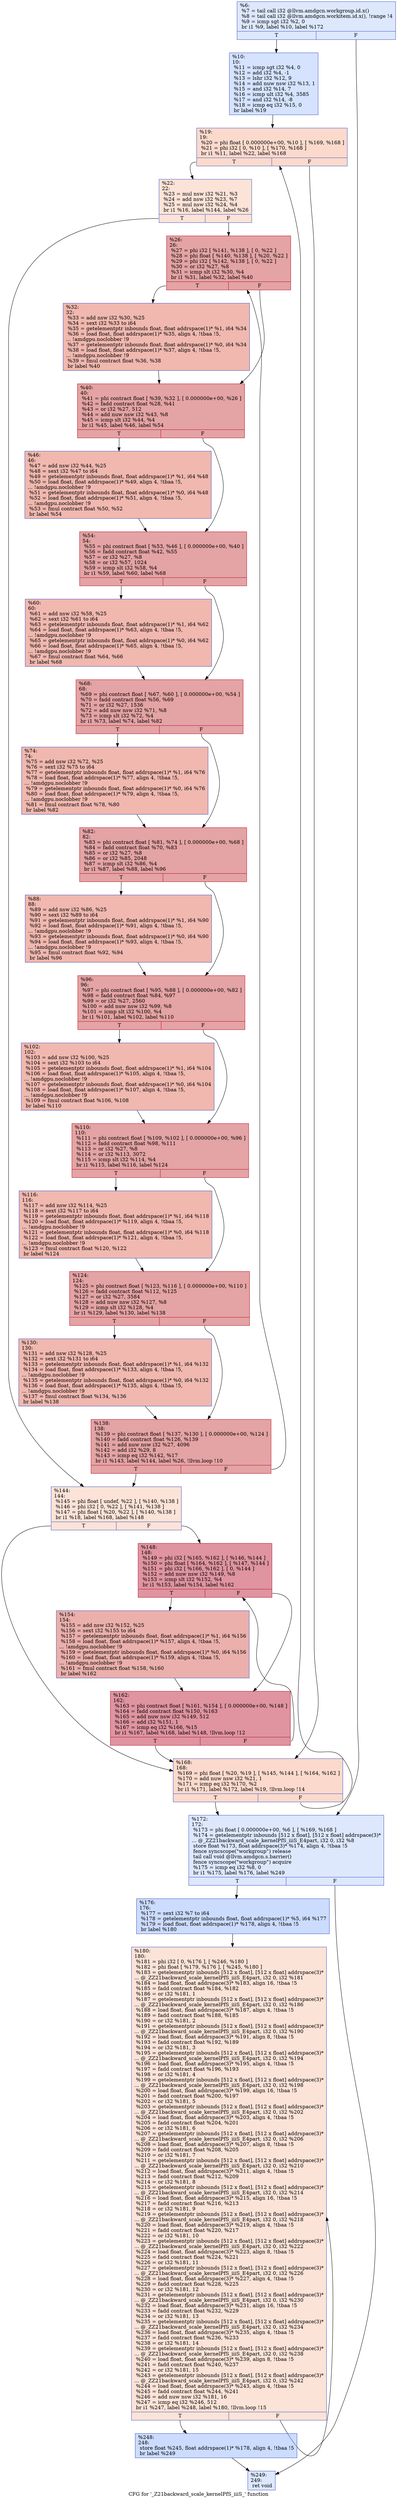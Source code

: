 digraph "CFG for '_Z21backward_scale_kernelPfS_iiiS_' function" {
	label="CFG for '_Z21backward_scale_kernelPfS_iiiS_' function";

	Node0x4a32fd0 [shape=record,color="#3d50c3ff", style=filled, fillcolor="#b2ccfb70",label="{%6:\l  %7 = tail call i32 @llvm.amdgcn.workgroup.id.x()\l  %8 = tail call i32 @llvm.amdgcn.workitem.id.x(), !range !4\l  %9 = icmp sgt i32 %2, 0\l  br i1 %9, label %10, label %172\l|{<s0>T|<s1>F}}"];
	Node0x4a32fd0:s0 -> Node0x4a32710;
	Node0x4a32fd0:s1 -> Node0x4a346f0;
	Node0x4a32710 [shape=record,color="#3d50c3ff", style=filled, fillcolor="#a1c0ff70",label="{%10:\l10:                                               \l  %11 = icmp sgt i32 %4, 0\l  %12 = add i32 %4, -1\l  %13 = lshr i32 %12, 9\l  %14 = add nuw nsw i32 %13, 1\l  %15 = and i32 %14, 7\l  %16 = icmp ult i32 %4, 3585\l  %17 = and i32 %14, -8\l  %18 = icmp eq i32 %15, 0\l  br label %19\l}"];
	Node0x4a32710 -> Node0x4a33fb0;
	Node0x4a33fb0 [shape=record,color="#3d50c3ff", style=filled, fillcolor="#f7ac8e70",label="{%19:\l19:                                               \l  %20 = phi float [ 0.000000e+00, %10 ], [ %169, %168 ]\l  %21 = phi i32 [ 0, %10 ], [ %170, %168 ]\l  br i1 %11, label %22, label %168\l|{<s0>T|<s1>F}}"];
	Node0x4a33fb0:s0 -> Node0x4a35c00;
	Node0x4a33fb0:s1 -> Node0x4a359a0;
	Node0x4a35c00 [shape=record,color="#3d50c3ff", style=filled, fillcolor="#f6bfa670",label="{%22:\l22:                                               \l  %23 = mul nsw i32 %21, %3\l  %24 = add nsw i32 %23, %7\l  %25 = mul nsw i32 %24, %4\l  br i1 %16, label %144, label %26\l|{<s0>T|<s1>F}}"];
	Node0x4a35c00:s0 -> Node0x4a35ef0;
	Node0x4a35c00:s1 -> Node0x4a35f40;
	Node0x4a35f40 [shape=record,color="#b70d28ff", style=filled, fillcolor="#c32e3170",label="{%26:\l26:                                               \l  %27 = phi i32 [ %141, %138 ], [ 0, %22 ]\l  %28 = phi float [ %140, %138 ], [ %20, %22 ]\l  %29 = phi i32 [ %142, %138 ], [ 0, %22 ]\l  %30 = or i32 %27, %8\l  %31 = icmp slt i32 %30, %4\l  br i1 %31, label %32, label %40\l|{<s0>T|<s1>F}}"];
	Node0x4a35f40:s0 -> Node0x4a36550;
	Node0x4a35f40:s1 -> Node0x4a365e0;
	Node0x4a36550 [shape=record,color="#3d50c3ff", style=filled, fillcolor="#dc5d4a70",label="{%32:\l32:                                               \l  %33 = add nsw i32 %30, %25\l  %34 = sext i32 %33 to i64\l  %35 = getelementptr inbounds float, float addrspace(1)* %1, i64 %34\l  %36 = load float, float addrspace(1)* %35, align 4, !tbaa !5,\l... !amdgpu.noclobber !9\l  %37 = getelementptr inbounds float, float addrspace(1)* %0, i64 %34\l  %38 = load float, float addrspace(1)* %37, align 4, !tbaa !5,\l... !amdgpu.noclobber !9\l  %39 = fmul contract float %36, %38\l  br label %40\l}"];
	Node0x4a36550 -> Node0x4a365e0;
	Node0x4a365e0 [shape=record,color="#b70d28ff", style=filled, fillcolor="#c32e3170",label="{%40:\l40:                                               \l  %41 = phi contract float [ %39, %32 ], [ 0.000000e+00, %26 ]\l  %42 = fadd contract float %28, %41\l  %43 = or i32 %27, 512\l  %44 = add nuw nsw i32 %43, %8\l  %45 = icmp slt i32 %44, %4\l  br i1 %45, label %46, label %54\l|{<s0>T|<s1>F}}"];
	Node0x4a365e0:s0 -> Node0x4a37e90;
	Node0x4a365e0:s1 -> Node0x4a37ee0;
	Node0x4a37e90 [shape=record,color="#3d50c3ff", style=filled, fillcolor="#dc5d4a70",label="{%46:\l46:                                               \l  %47 = add nsw i32 %44, %25\l  %48 = sext i32 %47 to i64\l  %49 = getelementptr inbounds float, float addrspace(1)* %1, i64 %48\l  %50 = load float, float addrspace(1)* %49, align 4, !tbaa !5,\l... !amdgpu.noclobber !9\l  %51 = getelementptr inbounds float, float addrspace(1)* %0, i64 %48\l  %52 = load float, float addrspace(1)* %51, align 4, !tbaa !5,\l... !amdgpu.noclobber !9\l  %53 = fmul contract float %50, %52\l  br label %54\l}"];
	Node0x4a37e90 -> Node0x4a37ee0;
	Node0x4a37ee0 [shape=record,color="#b70d28ff", style=filled, fillcolor="#c32e3170",label="{%54:\l54:                                               \l  %55 = phi contract float [ %53, %46 ], [ 0.000000e+00, %40 ]\l  %56 = fadd contract float %42, %55\l  %57 = or i32 %27, %8\l  %58 = or i32 %57, 1024\l  %59 = icmp slt i32 %58, %4\l  br i1 %59, label %60, label %68\l|{<s0>T|<s1>F}}"];
	Node0x4a37ee0:s0 -> Node0x4a387a0;
	Node0x4a37ee0:s1 -> Node0x4a387f0;
	Node0x4a387a0 [shape=record,color="#3d50c3ff", style=filled, fillcolor="#dc5d4a70",label="{%60:\l60:                                               \l  %61 = add nsw i32 %58, %25\l  %62 = sext i32 %61 to i64\l  %63 = getelementptr inbounds float, float addrspace(1)* %1, i64 %62\l  %64 = load float, float addrspace(1)* %63, align 4, !tbaa !5,\l... !amdgpu.noclobber !9\l  %65 = getelementptr inbounds float, float addrspace(1)* %0, i64 %62\l  %66 = load float, float addrspace(1)* %65, align 4, !tbaa !5,\l... !amdgpu.noclobber !9\l  %67 = fmul contract float %64, %66\l  br label %68\l}"];
	Node0x4a387a0 -> Node0x4a387f0;
	Node0x4a387f0 [shape=record,color="#b70d28ff", style=filled, fillcolor="#c32e3170",label="{%68:\l68:                                               \l  %69 = phi contract float [ %67, %60 ], [ 0.000000e+00, %54 ]\l  %70 = fadd contract float %56, %69\l  %71 = or i32 %27, 1536\l  %72 = add nuw nsw i32 %71, %8\l  %73 = icmp slt i32 %72, %4\l  br i1 %73, label %74, label %82\l|{<s0>T|<s1>F}}"];
	Node0x4a387f0:s0 -> Node0x4a392b0;
	Node0x4a387f0:s1 -> Node0x4a39300;
	Node0x4a392b0 [shape=record,color="#3d50c3ff", style=filled, fillcolor="#dc5d4a70",label="{%74:\l74:                                               \l  %75 = add nsw i32 %72, %25\l  %76 = sext i32 %75 to i64\l  %77 = getelementptr inbounds float, float addrspace(1)* %1, i64 %76\l  %78 = load float, float addrspace(1)* %77, align 4, !tbaa !5,\l... !amdgpu.noclobber !9\l  %79 = getelementptr inbounds float, float addrspace(1)* %0, i64 %76\l  %80 = load float, float addrspace(1)* %79, align 4, !tbaa !5,\l... !amdgpu.noclobber !9\l  %81 = fmul contract float %78, %80\l  br label %82\l}"];
	Node0x4a392b0 -> Node0x4a39300;
	Node0x4a39300 [shape=record,color="#b70d28ff", style=filled, fillcolor="#c32e3170",label="{%82:\l82:                                               \l  %83 = phi contract float [ %81, %74 ], [ 0.000000e+00, %68 ]\l  %84 = fadd contract float %70, %83\l  %85 = or i32 %27, %8\l  %86 = or i32 %85, 2048\l  %87 = icmp slt i32 %86, %4\l  br i1 %87, label %88, label %96\l|{<s0>T|<s1>F}}"];
	Node0x4a39300:s0 -> Node0x4a39bc0;
	Node0x4a39300:s1 -> Node0x4a39c10;
	Node0x4a39bc0 [shape=record,color="#3d50c3ff", style=filled, fillcolor="#dc5d4a70",label="{%88:\l88:                                               \l  %89 = add nsw i32 %86, %25\l  %90 = sext i32 %89 to i64\l  %91 = getelementptr inbounds float, float addrspace(1)* %1, i64 %90\l  %92 = load float, float addrspace(1)* %91, align 4, !tbaa !5,\l... !amdgpu.noclobber !9\l  %93 = getelementptr inbounds float, float addrspace(1)* %0, i64 %90\l  %94 = load float, float addrspace(1)* %93, align 4, !tbaa !5,\l... !amdgpu.noclobber !9\l  %95 = fmul contract float %92, %94\l  br label %96\l}"];
	Node0x4a39bc0 -> Node0x4a39c10;
	Node0x4a39c10 [shape=record,color="#b70d28ff", style=filled, fillcolor="#c32e3170",label="{%96:\l96:                                               \l  %97 = phi contract float [ %95, %88 ], [ 0.000000e+00, %82 ]\l  %98 = fadd contract float %84, %97\l  %99 = or i32 %27, 2560\l  %100 = add nuw nsw i32 %99, %8\l  %101 = icmp slt i32 %100, %4\l  br i1 %101, label %102, label %110\l|{<s0>T|<s1>F}}"];
	Node0x4a39c10:s0 -> Node0x4a3a4d0;
	Node0x4a39c10:s1 -> Node0x4a3a520;
	Node0x4a3a4d0 [shape=record,color="#3d50c3ff", style=filled, fillcolor="#dc5d4a70",label="{%102:\l102:                                              \l  %103 = add nsw i32 %100, %25\l  %104 = sext i32 %103 to i64\l  %105 = getelementptr inbounds float, float addrspace(1)* %1, i64 %104\l  %106 = load float, float addrspace(1)* %105, align 4, !tbaa !5,\l... !amdgpu.noclobber !9\l  %107 = getelementptr inbounds float, float addrspace(1)* %0, i64 %104\l  %108 = load float, float addrspace(1)* %107, align 4, !tbaa !5,\l... !amdgpu.noclobber !9\l  %109 = fmul contract float %106, %108\l  br label %110\l}"];
	Node0x4a3a4d0 -> Node0x4a3a520;
	Node0x4a3a520 [shape=record,color="#b70d28ff", style=filled, fillcolor="#c32e3170",label="{%110:\l110:                                              \l  %111 = phi contract float [ %109, %102 ], [ 0.000000e+00, %96 ]\l  %112 = fadd contract float %98, %111\l  %113 = or i32 %27, %8\l  %114 = or i32 %113, 3072\l  %115 = icmp slt i32 %114, %4\l  br i1 %115, label %116, label %124\l|{<s0>T|<s1>F}}"];
	Node0x4a3a520:s0 -> Node0x4a3ade0;
	Node0x4a3a520:s1 -> Node0x4a3ae30;
	Node0x4a3ade0 [shape=record,color="#3d50c3ff", style=filled, fillcolor="#dc5d4a70",label="{%116:\l116:                                              \l  %117 = add nsw i32 %114, %25\l  %118 = sext i32 %117 to i64\l  %119 = getelementptr inbounds float, float addrspace(1)* %1, i64 %118\l  %120 = load float, float addrspace(1)* %119, align 4, !tbaa !5,\l... !amdgpu.noclobber !9\l  %121 = getelementptr inbounds float, float addrspace(1)* %0, i64 %118\l  %122 = load float, float addrspace(1)* %121, align 4, !tbaa !5,\l... !amdgpu.noclobber !9\l  %123 = fmul contract float %120, %122\l  br label %124\l}"];
	Node0x4a3ade0 -> Node0x4a3ae30;
	Node0x4a3ae30 [shape=record,color="#b70d28ff", style=filled, fillcolor="#c32e3170",label="{%124:\l124:                                              \l  %125 = phi contract float [ %123, %116 ], [ 0.000000e+00, %110 ]\l  %126 = fadd contract float %112, %125\l  %127 = or i32 %27, 3584\l  %128 = add nuw nsw i32 %127, %8\l  %129 = icmp slt i32 %128, %4\l  br i1 %129, label %130, label %138\l|{<s0>T|<s1>F}}"];
	Node0x4a3ae30:s0 -> Node0x4a38bd0;
	Node0x4a3ae30:s1 -> Node0x4a360b0;
	Node0x4a38bd0 [shape=record,color="#3d50c3ff", style=filled, fillcolor="#dc5d4a70",label="{%130:\l130:                                              \l  %131 = add nsw i32 %128, %25\l  %132 = sext i32 %131 to i64\l  %133 = getelementptr inbounds float, float addrspace(1)* %1, i64 %132\l  %134 = load float, float addrspace(1)* %133, align 4, !tbaa !5,\l... !amdgpu.noclobber !9\l  %135 = getelementptr inbounds float, float addrspace(1)* %0, i64 %132\l  %136 = load float, float addrspace(1)* %135, align 4, !tbaa !5,\l... !amdgpu.noclobber !9\l  %137 = fmul contract float %134, %136\l  br label %138\l}"];
	Node0x4a38bd0 -> Node0x4a360b0;
	Node0x4a360b0 [shape=record,color="#b70d28ff", style=filled, fillcolor="#c32e3170",label="{%138:\l138:                                              \l  %139 = phi contract float [ %137, %130 ], [ 0.000000e+00, %124 ]\l  %140 = fadd contract float %126, %139\l  %141 = add nuw nsw i32 %27, 4096\l  %142 = add i32 %29, 8\l  %143 = icmp eq i32 %142, %17\l  br i1 %143, label %144, label %26, !llvm.loop !10\l|{<s0>T|<s1>F}}"];
	Node0x4a360b0:s0 -> Node0x4a35ef0;
	Node0x4a360b0:s1 -> Node0x4a35f40;
	Node0x4a35ef0 [shape=record,color="#3d50c3ff", style=filled, fillcolor="#f6bfa670",label="{%144:\l144:                                              \l  %145 = phi float [ undef, %22 ], [ %140, %138 ]\l  %146 = phi i32 [ 0, %22 ], [ %141, %138 ]\l  %147 = phi float [ %20, %22 ], [ %140, %138 ]\l  br i1 %18, label %168, label %148\l|{<s0>T|<s1>F}}"];
	Node0x4a35ef0:s0 -> Node0x4a359a0;
	Node0x4a35ef0:s1 -> Node0x4a3c6b0;
	Node0x4a3c6b0 [shape=record,color="#b70d28ff", style=filled, fillcolor="#b70d2870",label="{%148:\l148:                                              \l  %149 = phi i32 [ %165, %162 ], [ %146, %144 ]\l  %150 = phi float [ %164, %162 ], [ %147, %144 ]\l  %151 = phi i32 [ %166, %162 ], [ 0, %144 ]\l  %152 = add nuw nsw i32 %149, %8\l  %153 = icmp slt i32 %152, %4\l  br i1 %153, label %154, label %162\l|{<s0>T|<s1>F}}"];
	Node0x4a3c6b0:s0 -> Node0x4a3cbe0;
	Node0x4a3c6b0:s1 -> Node0x4a3c7b0;
	Node0x4a3cbe0 [shape=record,color="#3d50c3ff", style=filled, fillcolor="#d24b4070",label="{%154:\l154:                                              \l  %155 = add nsw i32 %152, %25\l  %156 = sext i32 %155 to i64\l  %157 = getelementptr inbounds float, float addrspace(1)* %1, i64 %156\l  %158 = load float, float addrspace(1)* %157, align 4, !tbaa !5,\l... !amdgpu.noclobber !9\l  %159 = getelementptr inbounds float, float addrspace(1)* %0, i64 %156\l  %160 = load float, float addrspace(1)* %159, align 4, !tbaa !5,\l... !amdgpu.noclobber !9\l  %161 = fmul contract float %158, %160\l  br label %162\l}"];
	Node0x4a3cbe0 -> Node0x4a3c7b0;
	Node0x4a3c7b0 [shape=record,color="#b70d28ff", style=filled, fillcolor="#b70d2870",label="{%162:\l162:                                              \l  %163 = phi contract float [ %161, %154 ], [ 0.000000e+00, %148 ]\l  %164 = fadd contract float %150, %163\l  %165 = add nuw nsw i32 %149, 512\l  %166 = add i32 %151, 1\l  %167 = icmp eq i32 %166, %15\l  br i1 %167, label %168, label %148, !llvm.loop !12\l|{<s0>T|<s1>F}}"];
	Node0x4a3c7b0:s0 -> Node0x4a359a0;
	Node0x4a3c7b0:s1 -> Node0x4a3c6b0;
	Node0x4a359a0 [shape=record,color="#3d50c3ff", style=filled, fillcolor="#f7ac8e70",label="{%168:\l168:                                              \l  %169 = phi float [ %20, %19 ], [ %145, %144 ], [ %164, %162 ]\l  %170 = add nuw nsw i32 %21, 1\l  %171 = icmp eq i32 %170, %2\l  br i1 %171, label %172, label %19, !llvm.loop !14\l|{<s0>T|<s1>F}}"];
	Node0x4a359a0:s0 -> Node0x4a346f0;
	Node0x4a359a0:s1 -> Node0x4a33fb0;
	Node0x4a346f0 [shape=record,color="#3d50c3ff", style=filled, fillcolor="#b2ccfb70",label="{%172:\l172:                                              \l  %173 = phi float [ 0.000000e+00, %6 ], [ %169, %168 ]\l  %174 = getelementptr inbounds [512 x float], [512 x float] addrspace(3)*\l... @_ZZ21backward_scale_kernelPfS_iiiS_E4part, i32 0, i32 %8\l  store float %173, float addrspace(3)* %174, align 4, !tbaa !5\l  fence syncscope(\"workgroup\") release\l  tail call void @llvm.amdgcn.s.barrier()\l  fence syncscope(\"workgroup\") acquire\l  %175 = icmp eq i32 %8, 0\l  br i1 %175, label %176, label %249\l|{<s0>T|<s1>F}}"];
	Node0x4a346f0:s0 -> Node0x4a3ddd0;
	Node0x4a346f0:s1 -> Node0x4a3de20;
	Node0x4a3ddd0 [shape=record,color="#3d50c3ff", style=filled, fillcolor="#8caffe70",label="{%176:\l176:                                              \l  %177 = sext i32 %7 to i64\l  %178 = getelementptr inbounds float, float addrspace(1)* %5, i64 %177\l  %179 = load float, float addrspace(1)* %178, align 4, !tbaa !5\l  br label %180\l}"];
	Node0x4a3ddd0 -> Node0x4a3e0a0;
	Node0x4a3e0a0 [shape=record,color="#3d50c3ff", style=filled, fillcolor="#f6bfa670",label="{%180:\l180:                                              \l  %181 = phi i32 [ 0, %176 ], [ %246, %180 ]\l  %182 = phi float [ %179, %176 ], [ %245, %180 ]\l  %183 = getelementptr inbounds [512 x float], [512 x float] addrspace(3)*\l... @_ZZ21backward_scale_kernelPfS_iiiS_E4part, i32 0, i32 %181\l  %184 = load float, float addrspace(3)* %183, align 16, !tbaa !5\l  %185 = fadd contract float %184, %182\l  %186 = or i32 %181, 1\l  %187 = getelementptr inbounds [512 x float], [512 x float] addrspace(3)*\l... @_ZZ21backward_scale_kernelPfS_iiiS_E4part, i32 0, i32 %186\l  %188 = load float, float addrspace(3)* %187, align 4, !tbaa !5\l  %189 = fadd contract float %188, %185\l  %190 = or i32 %181, 2\l  %191 = getelementptr inbounds [512 x float], [512 x float] addrspace(3)*\l... @_ZZ21backward_scale_kernelPfS_iiiS_E4part, i32 0, i32 %190\l  %192 = load float, float addrspace(3)* %191, align 8, !tbaa !5\l  %193 = fadd contract float %192, %189\l  %194 = or i32 %181, 3\l  %195 = getelementptr inbounds [512 x float], [512 x float] addrspace(3)*\l... @_ZZ21backward_scale_kernelPfS_iiiS_E4part, i32 0, i32 %194\l  %196 = load float, float addrspace(3)* %195, align 4, !tbaa !5\l  %197 = fadd contract float %196, %193\l  %198 = or i32 %181, 4\l  %199 = getelementptr inbounds [512 x float], [512 x float] addrspace(3)*\l... @_ZZ21backward_scale_kernelPfS_iiiS_E4part, i32 0, i32 %198\l  %200 = load float, float addrspace(3)* %199, align 16, !tbaa !5\l  %201 = fadd contract float %200, %197\l  %202 = or i32 %181, 5\l  %203 = getelementptr inbounds [512 x float], [512 x float] addrspace(3)*\l... @_ZZ21backward_scale_kernelPfS_iiiS_E4part, i32 0, i32 %202\l  %204 = load float, float addrspace(3)* %203, align 4, !tbaa !5\l  %205 = fadd contract float %204, %201\l  %206 = or i32 %181, 6\l  %207 = getelementptr inbounds [512 x float], [512 x float] addrspace(3)*\l... @_ZZ21backward_scale_kernelPfS_iiiS_E4part, i32 0, i32 %206\l  %208 = load float, float addrspace(3)* %207, align 8, !tbaa !5\l  %209 = fadd contract float %208, %205\l  %210 = or i32 %181, 7\l  %211 = getelementptr inbounds [512 x float], [512 x float] addrspace(3)*\l... @_ZZ21backward_scale_kernelPfS_iiiS_E4part, i32 0, i32 %210\l  %212 = load float, float addrspace(3)* %211, align 4, !tbaa !5\l  %213 = fadd contract float %212, %209\l  %214 = or i32 %181, 8\l  %215 = getelementptr inbounds [512 x float], [512 x float] addrspace(3)*\l... @_ZZ21backward_scale_kernelPfS_iiiS_E4part, i32 0, i32 %214\l  %216 = load float, float addrspace(3)* %215, align 16, !tbaa !5\l  %217 = fadd contract float %216, %213\l  %218 = or i32 %181, 9\l  %219 = getelementptr inbounds [512 x float], [512 x float] addrspace(3)*\l... @_ZZ21backward_scale_kernelPfS_iiiS_E4part, i32 0, i32 %218\l  %220 = load float, float addrspace(3)* %219, align 4, !tbaa !5\l  %221 = fadd contract float %220, %217\l  %222 = or i32 %181, 10\l  %223 = getelementptr inbounds [512 x float], [512 x float] addrspace(3)*\l... @_ZZ21backward_scale_kernelPfS_iiiS_E4part, i32 0, i32 %222\l  %224 = load float, float addrspace(3)* %223, align 8, !tbaa !5\l  %225 = fadd contract float %224, %221\l  %226 = or i32 %181, 11\l  %227 = getelementptr inbounds [512 x float], [512 x float] addrspace(3)*\l... @_ZZ21backward_scale_kernelPfS_iiiS_E4part, i32 0, i32 %226\l  %228 = load float, float addrspace(3)* %227, align 4, !tbaa !5\l  %229 = fadd contract float %228, %225\l  %230 = or i32 %181, 12\l  %231 = getelementptr inbounds [512 x float], [512 x float] addrspace(3)*\l... @_ZZ21backward_scale_kernelPfS_iiiS_E4part, i32 0, i32 %230\l  %232 = load float, float addrspace(3)* %231, align 16, !tbaa !5\l  %233 = fadd contract float %232, %229\l  %234 = or i32 %181, 13\l  %235 = getelementptr inbounds [512 x float], [512 x float] addrspace(3)*\l... @_ZZ21backward_scale_kernelPfS_iiiS_E4part, i32 0, i32 %234\l  %236 = load float, float addrspace(3)* %235, align 4, !tbaa !5\l  %237 = fadd contract float %236, %233\l  %238 = or i32 %181, 14\l  %239 = getelementptr inbounds [512 x float], [512 x float] addrspace(3)*\l... @_ZZ21backward_scale_kernelPfS_iiiS_E4part, i32 0, i32 %238\l  %240 = load float, float addrspace(3)* %239, align 8, !tbaa !5\l  %241 = fadd contract float %240, %237\l  %242 = or i32 %181, 15\l  %243 = getelementptr inbounds [512 x float], [512 x float] addrspace(3)*\l... @_ZZ21backward_scale_kernelPfS_iiiS_E4part, i32 0, i32 %242\l  %244 = load float, float addrspace(3)* %243, align 4, !tbaa !5\l  %245 = fadd contract float %244, %241\l  %246 = add nuw nsw i32 %181, 16\l  %247 = icmp eq i32 %246, 512\l  br i1 %247, label %248, label %180, !llvm.loop !15\l|{<s0>T|<s1>F}}"];
	Node0x4a3e0a0:s0 -> Node0x4a3e350;
	Node0x4a3e0a0:s1 -> Node0x4a3e0a0;
	Node0x4a3e350 [shape=record,color="#3d50c3ff", style=filled, fillcolor="#8caffe70",label="{%248:\l248:                                              \l  store float %245, float addrspace(1)* %178, align 4, !tbaa !5\l  br label %249\l}"];
	Node0x4a3e350 -> Node0x4a3de20;
	Node0x4a3de20 [shape=record,color="#3d50c3ff", style=filled, fillcolor="#b2ccfb70",label="{%249:\l249:                                              \l  ret void\l}"];
}
